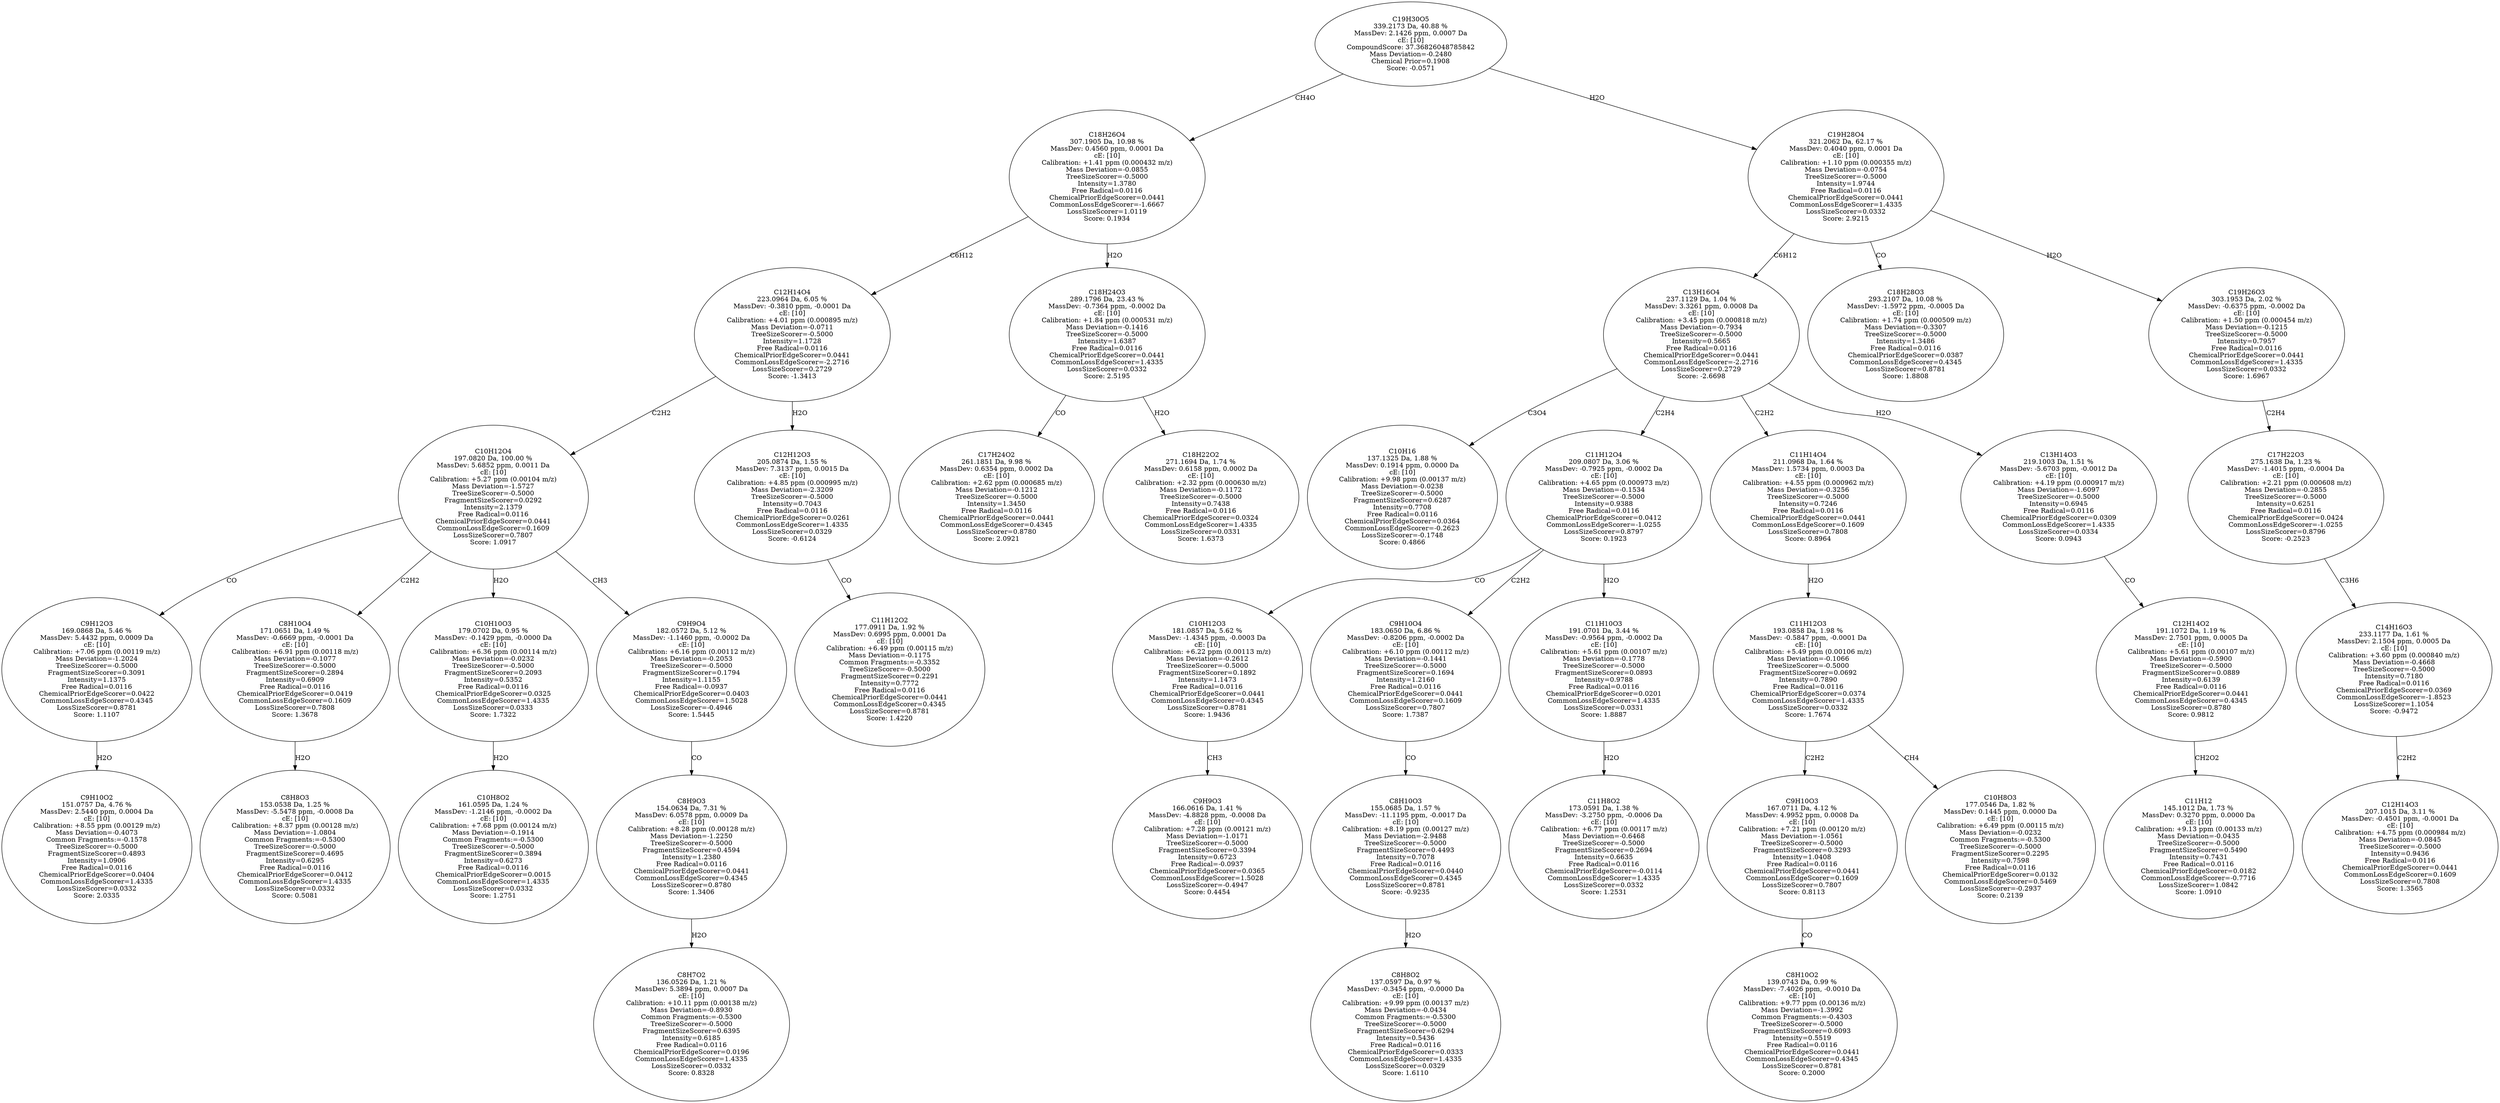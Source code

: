 strict digraph {
v1 [label="C9H10O2\n151.0757 Da, 4.76 %\nMassDev: 2.5440 ppm, 0.0004 Da\ncE: [10]\nCalibration: +8.55 ppm (0.00129 m/z)\nMass Deviation=-0.4073\nCommon Fragments:=-0.1578\nTreeSizeScorer=-0.5000\nFragmentSizeScorer=0.4893\nIntensity=1.0906\nFree Radical=0.0116\nChemicalPriorEdgeScorer=0.0404\nCommonLossEdgeScorer=1.4335\nLossSizeScorer=0.0332\nScore: 2.0335"];
v2 [label="C9H12O3\n169.0868 Da, 5.46 %\nMassDev: 5.4432 ppm, 0.0009 Da\ncE: [10]\nCalibration: +7.06 ppm (0.00119 m/z)\nMass Deviation=-1.2024\nTreeSizeScorer=-0.5000\nFragmentSizeScorer=0.3091\nIntensity=1.1375\nFree Radical=0.0116\nChemicalPriorEdgeScorer=0.0422\nCommonLossEdgeScorer=0.4345\nLossSizeScorer=0.8781\nScore: 1.1107"];
v3 [label="C8H8O3\n153.0538 Da, 1.25 %\nMassDev: -5.5478 ppm, -0.0008 Da\ncE: [10]\nCalibration: +8.37 ppm (0.00128 m/z)\nMass Deviation=-1.0804\nCommon Fragments:=-0.5300\nTreeSizeScorer=-0.5000\nFragmentSizeScorer=0.4695\nIntensity=0.6295\nFree Radical=0.0116\nChemicalPriorEdgeScorer=0.0412\nCommonLossEdgeScorer=1.4335\nLossSizeScorer=0.0332\nScore: 0.5081"];
v4 [label="C8H10O4\n171.0651 Da, 1.49 %\nMassDev: -0.6669 ppm, -0.0001 Da\ncE: [10]\nCalibration: +6.91 ppm (0.00118 m/z)\nMass Deviation=-0.1077\nTreeSizeScorer=-0.5000\nFragmentSizeScorer=0.2894\nIntensity=0.6909\nFree Radical=0.0116\nChemicalPriorEdgeScorer=0.0419\nCommonLossEdgeScorer=0.1609\nLossSizeScorer=0.7808\nScore: 1.3678"];
v5 [label="C10H8O2\n161.0595 Da, 1.24 %\nMassDev: -1.2146 ppm, -0.0002 Da\ncE: [10]\nCalibration: +7.68 ppm (0.00124 m/z)\nMass Deviation=-0.1914\nCommon Fragments:=-0.5300\nTreeSizeScorer=-0.5000\nFragmentSizeScorer=0.3894\nIntensity=0.6273\nFree Radical=0.0116\nChemicalPriorEdgeScorer=0.0015\nCommonLossEdgeScorer=1.4335\nLossSizeScorer=0.0332\nScore: 1.2751"];
v6 [label="C10H10O3\n179.0702 Da, 0.95 %\nMassDev: -0.1429 ppm, -0.0000 Da\ncE: [10]\nCalibration: +6.36 ppm (0.00114 m/z)\nMass Deviation=-0.0232\nTreeSizeScorer=-0.5000\nFragmentSizeScorer=0.2093\nIntensity=0.5352\nFree Radical=0.0116\nChemicalPriorEdgeScorer=0.0325\nCommonLossEdgeScorer=1.4335\nLossSizeScorer=0.0333\nScore: 1.7322"];
v7 [label="C8H7O2\n136.0526 Da, 1.21 %\nMassDev: 5.3894 ppm, 0.0007 Da\ncE: [10]\nCalibration: +10.11 ppm (0.00138 m/z)\nMass Deviation=-0.8930\nCommon Fragments:=-0.5300\nTreeSizeScorer=-0.5000\nFragmentSizeScorer=0.6395\nIntensity=0.6185\nFree Radical=0.0116\nChemicalPriorEdgeScorer=0.0196\nCommonLossEdgeScorer=1.4335\nLossSizeScorer=0.0332\nScore: 0.8328"];
v8 [label="C8H9O3\n154.0634 Da, 7.31 %\nMassDev: 6.0578 ppm, 0.0009 Da\ncE: [10]\nCalibration: +8.28 ppm (0.00128 m/z)\nMass Deviation=-1.2250\nTreeSizeScorer=-0.5000\nFragmentSizeScorer=0.4594\nIntensity=1.2380\nFree Radical=0.0116\nChemicalPriorEdgeScorer=0.0441\nCommonLossEdgeScorer=0.4345\nLossSizeScorer=0.8780\nScore: 1.3406"];
v9 [label="C9H9O4\n182.0572 Da, 5.12 %\nMassDev: -1.1460 ppm, -0.0002 Da\ncE: [10]\nCalibration: +6.16 ppm (0.00112 m/z)\nMass Deviation=-0.2053\nTreeSizeScorer=-0.5000\nFragmentSizeScorer=0.1794\nIntensity=1.1155\nFree Radical=-0.0937\nChemicalPriorEdgeScorer=0.0403\nCommonLossEdgeScorer=1.5028\nLossSizeScorer=-0.4946\nScore: 1.5445"];
v10 [label="C10H12O4\n197.0820 Da, 100.00 %\nMassDev: 5.6852 ppm, 0.0011 Da\ncE: [10]\nCalibration: +5.27 ppm (0.00104 m/z)\nMass Deviation=-1.5727\nTreeSizeScorer=-0.5000\nFragmentSizeScorer=0.0292\nIntensity=2.1379\nFree Radical=0.0116\nChemicalPriorEdgeScorer=0.0441\nCommonLossEdgeScorer=0.1609\nLossSizeScorer=0.7807\nScore: 1.0917"];
v11 [label="C11H12O2\n177.0911 Da, 1.92 %\nMassDev: 0.6995 ppm, 0.0001 Da\ncE: [10]\nCalibration: +6.49 ppm (0.00115 m/z)\nMass Deviation=-0.1175\nCommon Fragments:=-0.3352\nTreeSizeScorer=-0.5000\nFragmentSizeScorer=0.2291\nIntensity=0.7772\nFree Radical=0.0116\nChemicalPriorEdgeScorer=0.0441\nCommonLossEdgeScorer=0.4345\nLossSizeScorer=0.8781\nScore: 1.4220"];
v12 [label="C12H12O3\n205.0874 Da, 1.55 %\nMassDev: 7.3137 ppm, 0.0015 Da\ncE: [10]\nCalibration: +4.85 ppm (0.000995 m/z)\nMass Deviation=-2.3209\nTreeSizeScorer=-0.5000\nIntensity=0.7043\nFree Radical=0.0116\nChemicalPriorEdgeScorer=0.0261\nCommonLossEdgeScorer=1.4335\nLossSizeScorer=0.0329\nScore: -0.6124"];
v13 [label="C12H14O4\n223.0964 Da, 6.05 %\nMassDev: -0.3810 ppm, -0.0001 Da\ncE: [10]\nCalibration: +4.01 ppm (0.000895 m/z)\nMass Deviation=-0.0711\nTreeSizeScorer=-0.5000\nIntensity=1.1728\nFree Radical=0.0116\nChemicalPriorEdgeScorer=0.0441\nCommonLossEdgeScorer=-2.2716\nLossSizeScorer=0.2729\nScore: -1.3413"];
v14 [label="C17H24O2\n261.1851 Da, 9.98 %\nMassDev: 0.6354 ppm, 0.0002 Da\ncE: [10]\nCalibration: +2.62 ppm (0.000685 m/z)\nMass Deviation=-0.1212\nTreeSizeScorer=-0.5000\nIntensity=1.3450\nFree Radical=0.0116\nChemicalPriorEdgeScorer=0.0441\nCommonLossEdgeScorer=0.4345\nLossSizeScorer=0.8780\nScore: 2.0921"];
v15 [label="C18H22O2\n271.1694 Da, 1.74 %\nMassDev: 0.6158 ppm, 0.0002 Da\ncE: [10]\nCalibration: +2.32 ppm (0.000630 m/z)\nMass Deviation=-0.1172\nTreeSizeScorer=-0.5000\nIntensity=0.7438\nFree Radical=0.0116\nChemicalPriorEdgeScorer=0.0324\nCommonLossEdgeScorer=1.4335\nLossSizeScorer=0.0331\nScore: 1.6373"];
v16 [label="C18H24O3\n289.1796 Da, 23.43 %\nMassDev: -0.7364 ppm, -0.0002 Da\ncE: [10]\nCalibration: +1.84 ppm (0.000531 m/z)\nMass Deviation=-0.1416\nTreeSizeScorer=-0.5000\nIntensity=1.6387\nFree Radical=0.0116\nChemicalPriorEdgeScorer=0.0441\nCommonLossEdgeScorer=1.4335\nLossSizeScorer=0.0332\nScore: 2.5195"];
v17 [label="C18H26O4\n307.1905 Da, 10.98 %\nMassDev: 0.4560 ppm, 0.0001 Da\ncE: [10]\nCalibration: +1.41 ppm (0.000432 m/z)\nMass Deviation=-0.0855\nTreeSizeScorer=-0.5000\nIntensity=1.3780\nFree Radical=0.0116\nChemicalPriorEdgeScorer=0.0441\nCommonLossEdgeScorer=-1.6667\nLossSizeScorer=1.0119\nScore: 0.1934"];
v18 [label="C10H16\n137.1325 Da, 1.88 %\nMassDev: 0.1914 ppm, 0.0000 Da\ncE: [10]\nCalibration: +9.98 ppm (0.00137 m/z)\nMass Deviation=-0.0238\nTreeSizeScorer=-0.5000\nFragmentSizeScorer=0.6287\nIntensity=0.7708\nFree Radical=0.0116\nChemicalPriorEdgeScorer=0.0364\nCommonLossEdgeScorer=-0.2623\nLossSizeScorer=-0.1748\nScore: 0.4866"];
v19 [label="C9H9O3\n166.0616 Da, 1.41 %\nMassDev: -4.8828 ppm, -0.0008 Da\ncE: [10]\nCalibration: +7.28 ppm (0.00121 m/z)\nMass Deviation=-1.0171\nTreeSizeScorer=-0.5000\nFragmentSizeScorer=0.3394\nIntensity=0.6723\nFree Radical=-0.0937\nChemicalPriorEdgeScorer=0.0365\nCommonLossEdgeScorer=1.5028\nLossSizeScorer=-0.4947\nScore: 0.4454"];
v20 [label="C10H12O3\n181.0857 Da, 5.62 %\nMassDev: -1.4345 ppm, -0.0003 Da\ncE: [10]\nCalibration: +6.22 ppm (0.00113 m/z)\nMass Deviation=-0.2612\nTreeSizeScorer=-0.5000\nFragmentSizeScorer=0.1892\nIntensity=1.1473\nFree Radical=0.0116\nChemicalPriorEdgeScorer=0.0441\nCommonLossEdgeScorer=0.4345\nLossSizeScorer=0.8781\nScore: 1.9436"];
v21 [label="C8H8O2\n137.0597 Da, 0.97 %\nMassDev: -0.3454 ppm, -0.0000 Da\ncE: [10]\nCalibration: +9.99 ppm (0.00137 m/z)\nMass Deviation=-0.0434\nCommon Fragments:=-0.5300\nTreeSizeScorer=-0.5000\nFragmentSizeScorer=0.6294\nIntensity=0.5436\nFree Radical=0.0116\nChemicalPriorEdgeScorer=0.0333\nCommonLossEdgeScorer=1.4335\nLossSizeScorer=0.0329\nScore: 1.6110"];
v22 [label="C8H10O3\n155.0685 Da, 1.57 %\nMassDev: -11.1195 ppm, -0.0017 Da\ncE: [10]\nCalibration: +8.19 ppm (0.00127 m/z)\nMass Deviation=-2.9488\nTreeSizeScorer=-0.5000\nFragmentSizeScorer=0.4493\nIntensity=0.7078\nFree Radical=0.0116\nChemicalPriorEdgeScorer=0.0440\nCommonLossEdgeScorer=0.4345\nLossSizeScorer=0.8781\nScore: -0.9235"];
v23 [label="C9H10O4\n183.0650 Da, 6.86 %\nMassDev: -0.8206 ppm, -0.0002 Da\ncE: [10]\nCalibration: +6.10 ppm (0.00112 m/z)\nMass Deviation=-0.1441\nTreeSizeScorer=-0.5000\nFragmentSizeScorer=0.1694\nIntensity=1.2160\nFree Radical=0.0116\nChemicalPriorEdgeScorer=0.0441\nCommonLossEdgeScorer=0.1609\nLossSizeScorer=0.7807\nScore: 1.7387"];
v24 [label="C11H8O2\n173.0591 Da, 1.38 %\nMassDev: -3.2750 ppm, -0.0006 Da\ncE: [10]\nCalibration: +6.77 ppm (0.00117 m/z)\nMass Deviation=-0.6468\nTreeSizeScorer=-0.5000\nFragmentSizeScorer=0.2694\nIntensity=0.6635\nFree Radical=0.0116\nChemicalPriorEdgeScorer=-0.0114\nCommonLossEdgeScorer=1.4335\nLossSizeScorer=0.0332\nScore: 1.2531"];
v25 [label="C11H10O3\n191.0701 Da, 3.44 %\nMassDev: -0.9564 ppm, -0.0002 Da\ncE: [10]\nCalibration: +5.61 ppm (0.00107 m/z)\nMass Deviation=-0.1778\nTreeSizeScorer=-0.5000\nFragmentSizeScorer=0.0893\nIntensity=0.9788\nFree Radical=0.0116\nChemicalPriorEdgeScorer=0.0201\nCommonLossEdgeScorer=1.4335\nLossSizeScorer=0.0331\nScore: 1.8887"];
v26 [label="C11H12O4\n209.0807 Da, 3.06 %\nMassDev: -0.7925 ppm, -0.0002 Da\ncE: [10]\nCalibration: +4.65 ppm (0.000973 m/z)\nMass Deviation=-0.1534\nTreeSizeScorer=-0.5000\nIntensity=0.9388\nFree Radical=0.0116\nChemicalPriorEdgeScorer=0.0412\nCommonLossEdgeScorer=-1.0255\nLossSizeScorer=0.8797\nScore: 0.1923"];
v27 [label="C8H10O2\n139.0743 Da, 0.99 %\nMassDev: -7.4026 ppm, -0.0010 Da\ncE: [10]\nCalibration: +9.77 ppm (0.00136 m/z)\nMass Deviation=-1.3992\nCommon Fragments:=-0.4303\nTreeSizeScorer=-0.5000\nFragmentSizeScorer=0.6093\nIntensity=0.5519\nFree Radical=0.0116\nChemicalPriorEdgeScorer=0.0441\nCommonLossEdgeScorer=0.4345\nLossSizeScorer=0.8781\nScore: 0.2000"];
v28 [label="C9H10O3\n167.0711 Da, 4.12 %\nMassDev: 4.9952 ppm, 0.0008 Da\ncE: [10]\nCalibration: +7.21 ppm (0.00120 m/z)\nMass Deviation=-1.0561\nTreeSizeScorer=-0.5000\nFragmentSizeScorer=0.3293\nIntensity=1.0408\nFree Radical=0.0116\nChemicalPriorEdgeScorer=0.0441\nCommonLossEdgeScorer=0.1609\nLossSizeScorer=0.7807\nScore: 0.8113"];
v29 [label="C10H8O3\n177.0546 Da, 1.82 %\nMassDev: 0.1445 ppm, 0.0000 Da\ncE: [10]\nCalibration: +6.49 ppm (0.00115 m/z)\nMass Deviation=-0.0232\nCommon Fragments:=-0.5300\nTreeSizeScorer=-0.5000\nFragmentSizeScorer=0.2295\nIntensity=0.7598\nFree Radical=0.0116\nChemicalPriorEdgeScorer=0.0132\nCommonLossEdgeScorer=0.5469\nLossSizeScorer=-0.2937\nScore: 0.2139"];
v30 [label="C11H12O3\n193.0858 Da, 1.98 %\nMassDev: -0.5847 ppm, -0.0001 Da\ncE: [10]\nCalibration: +5.49 ppm (0.00106 m/z)\nMass Deviation=-0.1066\nTreeSizeScorer=-0.5000\nFragmentSizeScorer=0.0692\nIntensity=0.7890\nFree Radical=0.0116\nChemicalPriorEdgeScorer=0.0374\nCommonLossEdgeScorer=1.4335\nLossSizeScorer=0.0332\nScore: 1.7674"];
v31 [label="C11H14O4\n211.0968 Da, 1.64 %\nMassDev: 1.5734 ppm, 0.0003 Da\ncE: [10]\nCalibration: +4.55 ppm (0.000962 m/z)\nMass Deviation=-0.3256\nTreeSizeScorer=-0.5000\nIntensity=0.7246\nFree Radical=0.0116\nChemicalPriorEdgeScorer=0.0441\nCommonLossEdgeScorer=0.1609\nLossSizeScorer=0.7808\nScore: 0.8964"];
v32 [label="C11H12\n145.1012 Da, 1.73 %\nMassDev: 0.3270 ppm, 0.0000 Da\ncE: [10]\nCalibration: +9.13 ppm (0.00133 m/z)\nMass Deviation=-0.0435\nTreeSizeScorer=-0.5000\nFragmentSizeScorer=0.5490\nIntensity=0.7431\nFree Radical=0.0116\nChemicalPriorEdgeScorer=0.0182\nCommonLossEdgeScorer=-0.7716\nLossSizeScorer=1.0842\nScore: 1.0910"];
v33 [label="C12H14O2\n191.1072 Da, 1.19 %\nMassDev: 2.7501 ppm, 0.0005 Da\ncE: [10]\nCalibration: +5.61 ppm (0.00107 m/z)\nMass Deviation=-0.5900\nTreeSizeScorer=-0.5000\nFragmentSizeScorer=0.0889\nIntensity=0.6139\nFree Radical=0.0116\nChemicalPriorEdgeScorer=0.0441\nCommonLossEdgeScorer=0.4345\nLossSizeScorer=0.8780\nScore: 0.9812"];
v34 [label="C13H14O3\n219.1003 Da, 1.51 %\nMassDev: -5.6703 ppm, -0.0012 Da\ncE: [10]\nCalibration: +4.19 ppm (0.000917 m/z)\nMass Deviation=-1.6097\nTreeSizeScorer=-0.5000\nIntensity=0.6945\nFree Radical=0.0116\nChemicalPriorEdgeScorer=0.0309\nCommonLossEdgeScorer=1.4335\nLossSizeScorer=0.0334\nScore: 0.0943"];
v35 [label="C13H16O4\n237.1129 Da, 1.04 %\nMassDev: 3.3261 ppm, 0.0008 Da\ncE: [10]\nCalibration: +3.45 ppm (0.000818 m/z)\nMass Deviation=-0.7934\nTreeSizeScorer=-0.5000\nIntensity=0.5665\nFree Radical=0.0116\nChemicalPriorEdgeScorer=0.0441\nCommonLossEdgeScorer=-2.2716\nLossSizeScorer=0.2729\nScore: -2.6698"];
v36 [label="C18H28O3\n293.2107 Da, 10.08 %\nMassDev: -1.5972 ppm, -0.0005 Da\ncE: [10]\nCalibration: +1.74 ppm (0.000509 m/z)\nMass Deviation=-0.3307\nTreeSizeScorer=-0.5000\nIntensity=1.3486\nFree Radical=0.0116\nChemicalPriorEdgeScorer=0.0387\nCommonLossEdgeScorer=0.4345\nLossSizeScorer=0.8781\nScore: 1.8808"];
v37 [label="C12H14O3\n207.1015 Da, 3.11 %\nMassDev: -0.4501 ppm, -0.0001 Da\ncE: [10]\nCalibration: +4.75 ppm (0.000984 m/z)\nMass Deviation=-0.0845\nTreeSizeScorer=-0.5000\nIntensity=0.9436\nFree Radical=0.0116\nChemicalPriorEdgeScorer=0.0441\nCommonLossEdgeScorer=0.1609\nLossSizeScorer=0.7808\nScore: 1.3565"];
v38 [label="C14H16O3\n233.1177 Da, 1.61 %\nMassDev: 2.1504 ppm, 0.0005 Da\ncE: [10]\nCalibration: +3.60 ppm (0.000840 m/z)\nMass Deviation=-0.4668\nTreeSizeScorer=-0.5000\nIntensity=0.7180\nFree Radical=0.0116\nChemicalPriorEdgeScorer=0.0369\nCommonLossEdgeScorer=-1.8523\nLossSizeScorer=1.1054\nScore: -0.9472"];
v39 [label="C17H22O3\n275.1638 Da, 1.23 %\nMassDev: -1.4015 ppm, -0.0004 Da\ncE: [10]\nCalibration: +2.21 ppm (0.000608 m/z)\nMass Deviation=-0.2855\nTreeSizeScorer=-0.5000\nIntensity=0.6251\nFree Radical=0.0116\nChemicalPriorEdgeScorer=0.0424\nCommonLossEdgeScorer=-1.0255\nLossSizeScorer=0.8796\nScore: -0.2523"];
v40 [label="C19H26O3\n303.1953 Da, 2.02 %\nMassDev: -0.6375 ppm, -0.0002 Da\ncE: [10]\nCalibration: +1.50 ppm (0.000454 m/z)\nMass Deviation=-0.1215\nTreeSizeScorer=-0.5000\nIntensity=0.7957\nFree Radical=0.0116\nChemicalPriorEdgeScorer=0.0441\nCommonLossEdgeScorer=1.4335\nLossSizeScorer=0.0332\nScore: 1.6967"];
v41 [label="C19H28O4\n321.2062 Da, 62.17 %\nMassDev: 0.4040 ppm, 0.0001 Da\ncE: [10]\nCalibration: +1.10 ppm (0.000355 m/z)\nMass Deviation=-0.0754\nTreeSizeScorer=-0.5000\nIntensity=1.9744\nFree Radical=0.0116\nChemicalPriorEdgeScorer=0.0441\nCommonLossEdgeScorer=1.4335\nLossSizeScorer=0.0332\nScore: 2.9215"];
v42 [label="C19H30O5\n339.2173 Da, 40.88 %\nMassDev: 2.1426 ppm, 0.0007 Da\ncE: [10]\nCompoundScore: 37.36826048785842\nMass Deviation=-0.2480\nChemical Prior=0.1908\nScore: -0.0571"];
v2 -> v1 [label="H2O"];
v10 -> v2 [label="CO"];
v4 -> v3 [label="H2O"];
v10 -> v4 [label="C2H2"];
v6 -> v5 [label="H2O"];
v10 -> v6 [label="H2O"];
v8 -> v7 [label="H2O"];
v9 -> v8 [label="CO"];
v10 -> v9 [label="CH3"];
v13 -> v10 [label="C2H2"];
v12 -> v11 [label="CO"];
v13 -> v12 [label="H2O"];
v17 -> v13 [label="C6H12"];
v16 -> v14 [label="CO"];
v16 -> v15 [label="H2O"];
v17 -> v16 [label="H2O"];
v42 -> v17 [label="CH4O"];
v35 -> v18 [label="C3O4"];
v20 -> v19 [label="CH3"];
v26 -> v20 [label="CO"];
v22 -> v21 [label="H2O"];
v23 -> v22 [label="CO"];
v26 -> v23 [label="C2H2"];
v25 -> v24 [label="H2O"];
v26 -> v25 [label="H2O"];
v35 -> v26 [label="C2H4"];
v28 -> v27 [label="CO"];
v30 -> v28 [label="C2H2"];
v30 -> v29 [label="CH4"];
v31 -> v30 [label="H2O"];
v35 -> v31 [label="C2H2"];
v33 -> v32 [label="CH2O2"];
v34 -> v33 [label="CO"];
v35 -> v34 [label="H2O"];
v41 -> v35 [label="C6H12"];
v41 -> v36 [label="CO"];
v38 -> v37 [label="C2H2"];
v39 -> v38 [label="C3H6"];
v40 -> v39 [label="C2H4"];
v41 -> v40 [label="H2O"];
v42 -> v41 [label="H2O"];
}